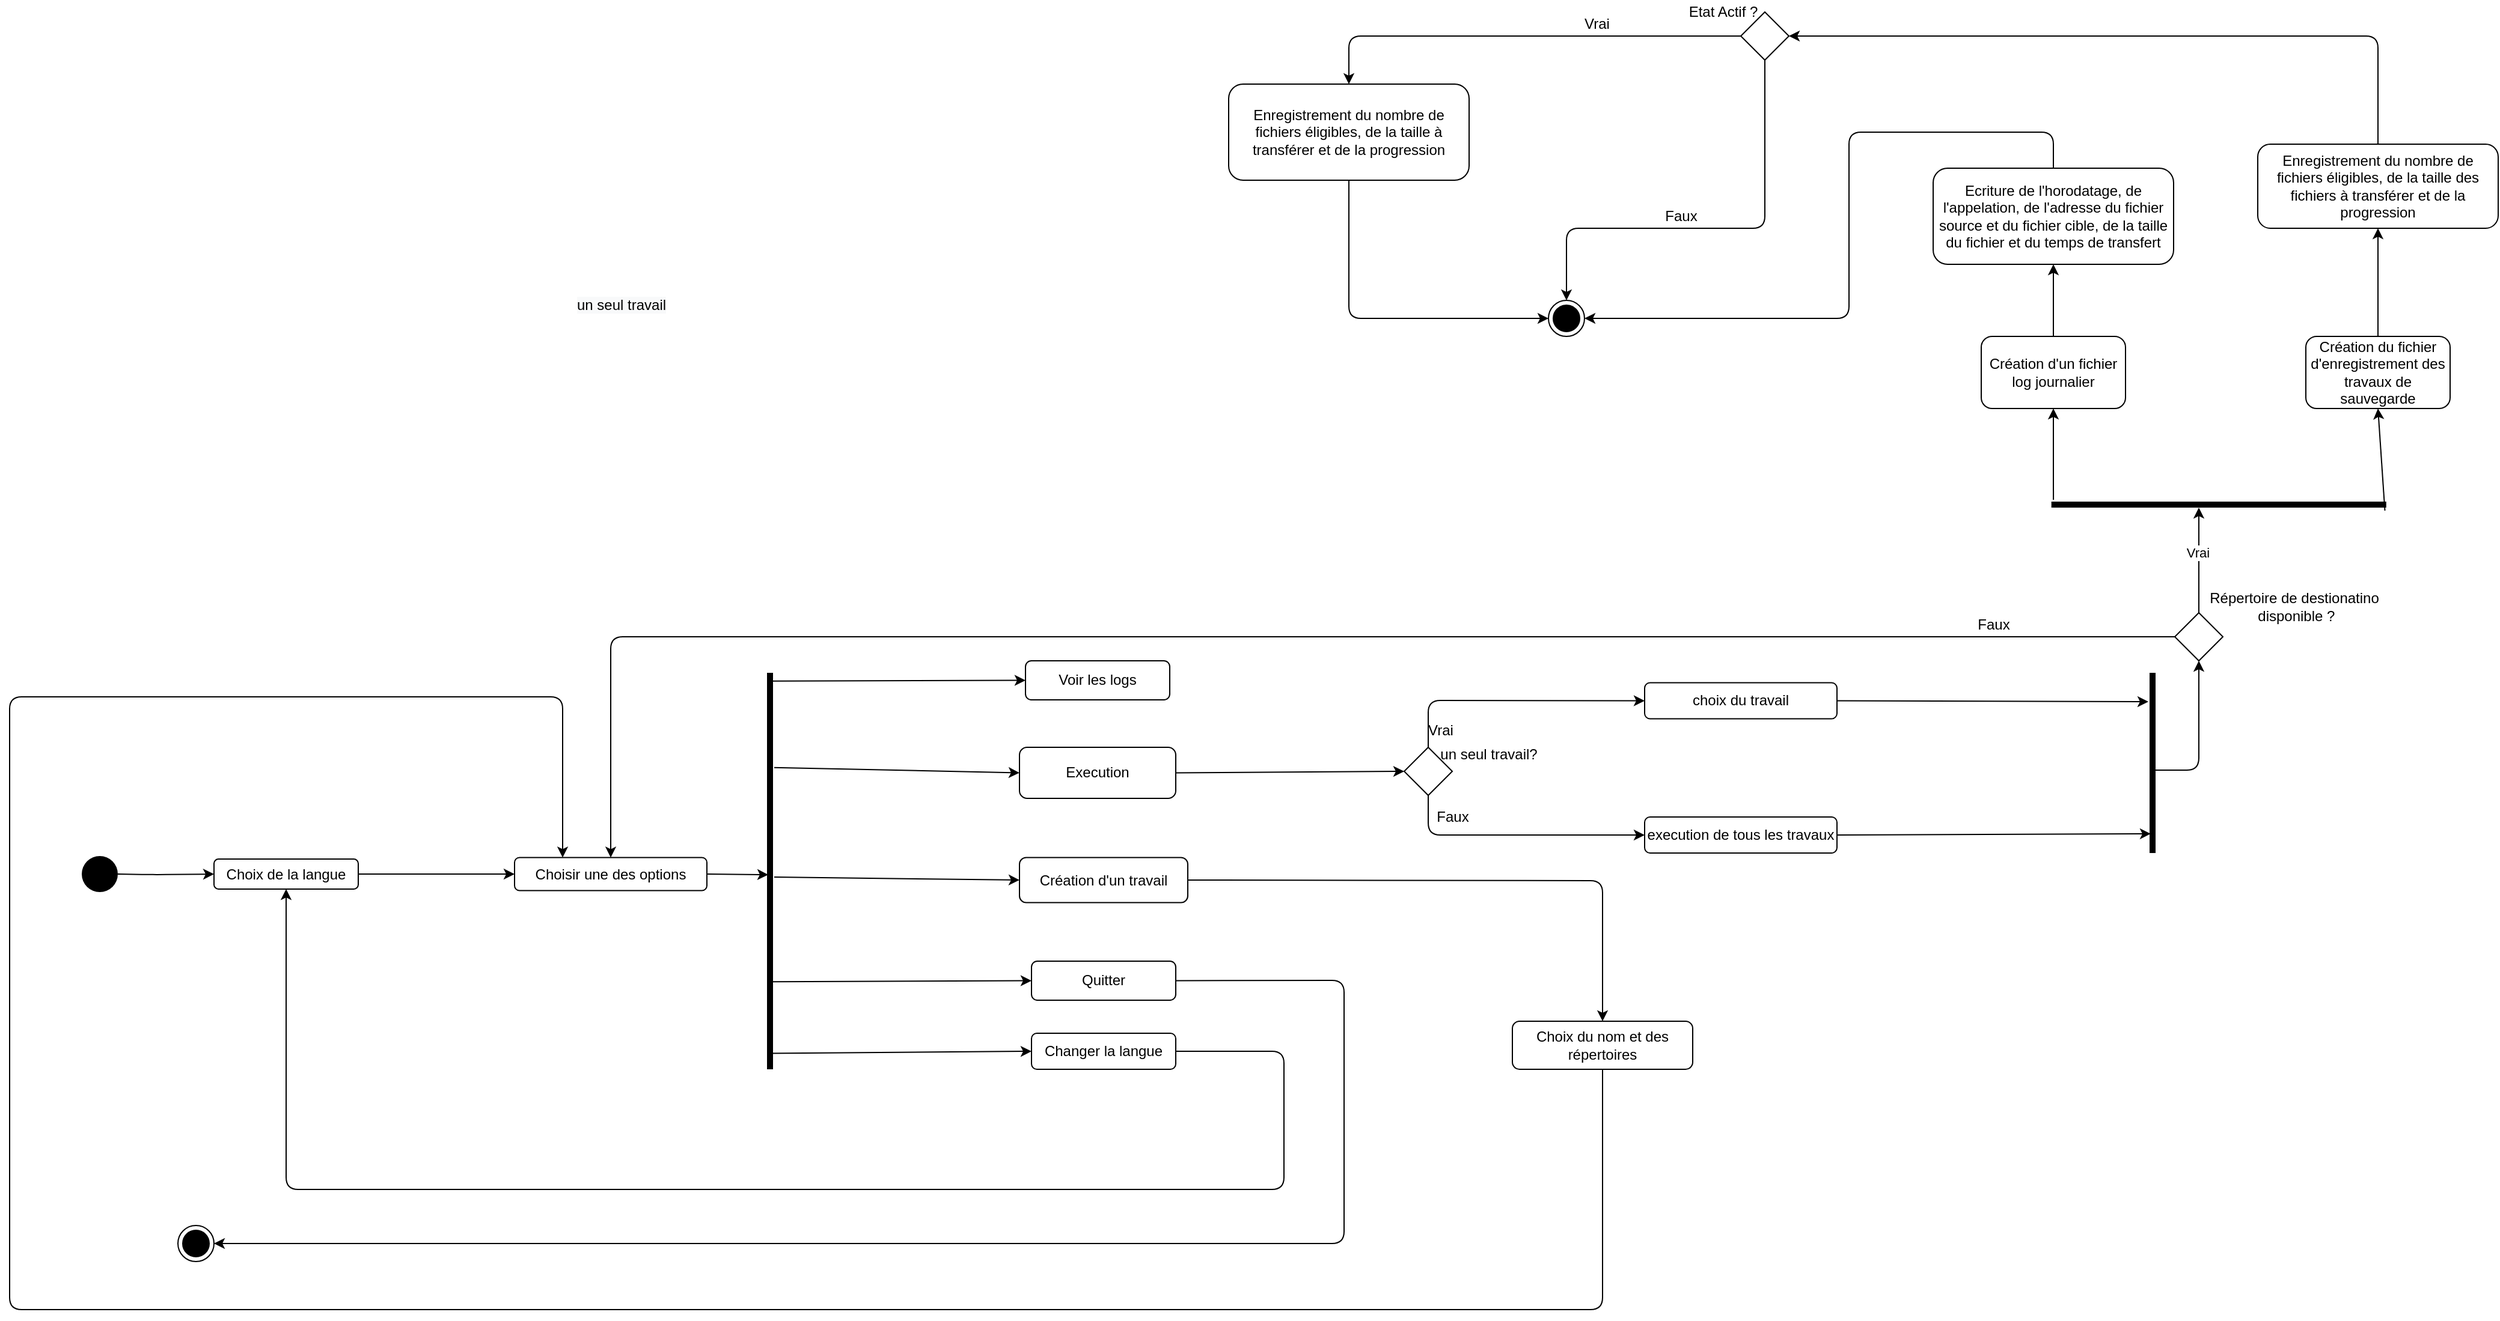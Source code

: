 <mxfile version="13.9.9" type="device"><diagram id="Pqqq1iRG-9QUSBHrZ13n" name="Page-1"><mxGraphModel dx="1527" dy="1974" grid="1" gridSize="10" guides="1" tooltips="1" connect="1" arrows="1" fold="1" page="1" pageScale="1" pageWidth="827" pageHeight="1169" math="0" shadow="0"><root><mxCell id="0"/><mxCell id="1" parent="0"/><mxCell id="pSCI7zslac95Q4Fa9Zxy-1" value="" style="ellipse;fillColor=#000000;strokeColor=none;" parent="1" vertex="1"><mxGeometry x="-540" y="632.5" width="30" height="30" as="geometry"/></mxCell><mxCell id="pSCI7zslac95Q4Fa9Zxy-2" value="" style="ellipse;html=1;shape=endState;fillColor=#000000;strokeColor=#000000;" parent="1" vertex="1"><mxGeometry x="680" y="170" width="30" height="30" as="geometry"/></mxCell><mxCell id="pSCI7zslac95Q4Fa9Zxy-4" value="Choix de la langue" style="rounded=1;whiteSpace=wrap;html=1;" parent="1" vertex="1"><mxGeometry x="-430" y="635" width="120" height="25" as="geometry"/></mxCell><mxCell id="pSCI7zslac95Q4Fa9Zxy-10" value="" style="endArrow=classic;html=1;exitX=1.2;exitY=0.239;exitDx=0;exitDy=0;exitPerimeter=0;entryX=0;entryY=0.5;entryDx=0;entryDy=0;" parent="1" source="2zeeoTgWEDxm7dNyPJ4--4" target="pSCI7zslac95Q4Fa9Zxy-12" edge="1"><mxGeometry width="50" height="50" relative="1" as="geometry"><mxPoint x="323" y="590" as="sourcePoint"/><mxPoint x="510" y="605" as="targetPoint"/></mxGeometry></mxCell><mxCell id="pSCI7zslac95Q4Fa9Zxy-11" value="" style="endArrow=classic;html=1;entryX=0;entryY=0.5;entryDx=0;entryDy=0;" parent="1" target="pSCI7zslac95Q4Fa9Zxy-14" edge="1"><mxGeometry width="50" height="50" relative="1" as="geometry"><mxPoint x="36" y="650" as="sourcePoint"/><mxPoint x="507" y="685" as="targetPoint"/></mxGeometry></mxCell><mxCell id="pSCI7zslac95Q4Fa9Zxy-12" value="Execution" style="rounded=1;whiteSpace=wrap;html=1;" parent="1" vertex="1"><mxGeometry x="240" y="542" width="130" height="42.5" as="geometry"/></mxCell><mxCell id="pSCI7zslac95Q4Fa9Zxy-14" value="Création d'un travail" style="rounded=1;whiteSpace=wrap;html=1;" parent="1" vertex="1"><mxGeometry x="240" y="633.75" width="140" height="37.5" as="geometry"/></mxCell><mxCell id="pSCI7zslac95Q4Fa9Zxy-15" value="Choix du nom et des répertoires" style="rounded=1;whiteSpace=wrap;html=1;" parent="1" vertex="1"><mxGeometry x="650" y="770" width="150" height="40" as="geometry"/></mxCell><mxCell id="pSCI7zslac95Q4Fa9Zxy-18" value="" style="html=1;points=[];perimeter=orthogonalPerimeter;fillColor=#000000;strokeColor=none;" parent="1" vertex="1"><mxGeometry x="1180" y="480" width="5" height="150" as="geometry"/></mxCell><mxCell id="pSCI7zslac95Q4Fa9Zxy-23" value="" style="rhombus;whiteSpace=wrap;html=1;" parent="1" vertex="1"><mxGeometry x="840" y="-70" width="40" height="40" as="geometry"/></mxCell><mxCell id="pSCI7zslac95Q4Fa9Zxy-25" value="Etat Actif ?" style="text;html=1;align=center;verticalAlign=middle;resizable=0;points=[];autosize=1;" parent="1" vertex="1"><mxGeometry x="790" y="-80" width="70" height="20" as="geometry"/></mxCell><mxCell id="pSCI7zslac95Q4Fa9Zxy-26" value="" style="endArrow=classic;html=1;exitX=0.5;exitY=1;exitDx=0;exitDy=0;entryX=0.5;entryY=0;entryDx=0;entryDy=0;" parent="1" source="pSCI7zslac95Q4Fa9Zxy-23" target="pSCI7zslac95Q4Fa9Zxy-2" edge="1"><mxGeometry width="50" height="50" relative="1" as="geometry"><mxPoint x="590" y="380" as="sourcePoint"/><mxPoint x="610" y="110" as="targetPoint"/><Array as="points"><mxPoint x="860" y="110"/><mxPoint x="695" y="110"/></Array></mxGeometry></mxCell><mxCell id="pSCI7zslac95Q4Fa9Zxy-28" value="Création du fichier d'enregistrement des travaux de sauvegarde" style="rounded=1;whiteSpace=wrap;html=1;" parent="1" vertex="1"><mxGeometry x="1310" y="200" width="120" height="60" as="geometry"/></mxCell><mxCell id="pSCI7zslac95Q4Fa9Zxy-32" value="Enregistrement du nombre de fichiers éligibles, de la taille des fichiers à transférer et de la progression" style="rounded=1;whiteSpace=wrap;html=1;" parent="1" vertex="1"><mxGeometry x="1270" y="40" width="200" height="70" as="geometry"/></mxCell><mxCell id="pSCI7zslac95Q4Fa9Zxy-35" value="Création d'un fichier log journalier" style="rounded=1;whiteSpace=wrap;html=1;" parent="1" vertex="1"><mxGeometry x="1040" y="200" width="120" height="60" as="geometry"/></mxCell><mxCell id="pSCI7zslac95Q4Fa9Zxy-37" value="Ecriture de l'horodatage, de l'appelation, de l'adresse du fichier source et du fichier cible, de la taille du fichier et du temps de transfert" style="rounded=1;whiteSpace=wrap;html=1;" parent="1" vertex="1"><mxGeometry x="1000" y="60" width="200" height="80" as="geometry"/></mxCell><mxCell id="rXF3hH0OfseFt2itm7GK-2" value="" style="rhombus;whiteSpace=wrap;html=1;" parent="1" vertex="1"><mxGeometry x="1201" y="430" width="40" height="40" as="geometry"/></mxCell><mxCell id="rXF3hH0OfseFt2itm7GK-3" value="Répertoire de destionatino&lt;br&gt;&amp;nbsp;disponible ?" style="text;html=1;align=center;verticalAlign=middle;resizable=0;points=[];autosize=1;" parent="1" vertex="1"><mxGeometry x="1220" y="410" width="160" height="30" as="geometry"/></mxCell><mxCell id="rXF3hH0OfseFt2itm7GK-4" value="" style="endArrow=classic;html=1;exitX=0.5;exitY=0;exitDx=0;exitDy=0;" parent="1" source="rXF3hH0OfseFt2itm7GK-2" target="Z3g2OC04NOFplPZjzpFf-6" edge="1"><mxGeometry width="50" height="50" relative="1" as="geometry"><mxPoint x="1090" y="380" as="sourcePoint"/><mxPoint x="1221" y="330" as="targetPoint"/><Array as="points"><mxPoint x="1221" y="380"/></Array></mxGeometry></mxCell><mxCell id="rXF3hH0OfseFt2itm7GK-5" value="Vrai&lt;br&gt;" style="edgeLabel;html=1;align=center;verticalAlign=middle;resizable=0;points=[];" parent="rXF3hH0OfseFt2itm7GK-4" vertex="1" connectable="0"><mxGeometry x="-0.096" y="1" relative="1" as="geometry"><mxPoint y="-11" as="offset"/></mxGeometry></mxCell><mxCell id="rXF3hH0OfseFt2itm7GK-6" value="" style="endArrow=classic;html=1;entryX=0.5;entryY=0;entryDx=0;entryDy=0;exitX=0;exitY=0.5;exitDx=0;exitDy=0;" parent="1" source="rXF3hH0OfseFt2itm7GK-2" target="2zeeoTgWEDxm7dNyPJ4--5" edge="1"><mxGeometry width="50" height="50" relative="1" as="geometry"><mxPoint x="1100" y="450" as="sourcePoint"/><mxPoint x="1090" y="270" as="targetPoint"/><Array as="points"><mxPoint x="960" y="450"/><mxPoint x="-100" y="450"/></Array></mxGeometry></mxCell><mxCell id="rXF3hH0OfseFt2itm7GK-8" value="Faux" style="text;html=1;align=center;verticalAlign=middle;resizable=0;points=[];autosize=1;" parent="1" vertex="1"><mxGeometry x="1030" y="430" width="40" height="20" as="geometry"/></mxCell><mxCell id="2zeeoTgWEDxm7dNyPJ4--2" value="" style="endArrow=classic;html=1;exitX=1;exitY=0.5;exitDx=0;exitDy=0;entryX=0;entryY=0.5;entryDx=0;entryDy=0;" parent="1" source="pSCI7zslac95Q4Fa9Zxy-1" target="pSCI7zslac95Q4Fa9Zxy-4" edge="1"><mxGeometry width="50" height="50" relative="1" as="geometry"><mxPoint x="-330" y="570" as="sourcePoint"/><mxPoint x="-280" y="520" as="targetPoint"/><Array as="points"><mxPoint x="-480" y="648"/></Array></mxGeometry></mxCell><mxCell id="2zeeoTgWEDxm7dNyPJ4--4" value="" style="html=1;points=[];perimeter=orthogonalPerimeter;fillColor=#000000;strokeColor=none;" parent="1" vertex="1"><mxGeometry x="30" y="480" width="5" height="330" as="geometry"/></mxCell><mxCell id="2zeeoTgWEDxm7dNyPJ4--5" value="Choisir une des options" style="rounded=1;whiteSpace=wrap;html=1;" parent="1" vertex="1"><mxGeometry x="-180" y="633.75" width="160" height="27.5" as="geometry"/></mxCell><mxCell id="2zeeoTgWEDxm7dNyPJ4--6" value="" style="endArrow=classic;html=1;exitX=1;exitY=0.5;exitDx=0;exitDy=0;entryX=0;entryY=0.5;entryDx=0;entryDy=0;" parent="1" source="pSCI7zslac95Q4Fa9Zxy-4" target="2zeeoTgWEDxm7dNyPJ4--5" edge="1"><mxGeometry width="50" height="50" relative="1" as="geometry"><mxPoint x="-550" y="657.5" as="sourcePoint"/><mxPoint x="-420" y="657.5" as="targetPoint"/><Array as="points"/></mxGeometry></mxCell><mxCell id="2zeeoTgWEDxm7dNyPJ4--9" value="" style="endArrow=classic;html=1;exitX=1;exitY=0.5;exitDx=0;exitDy=0;" parent="1" source="2zeeoTgWEDxm7dNyPJ4--5" edge="1"><mxGeometry width="50" height="50" relative="1" as="geometry"><mxPoint x="-300" y="657.5" as="sourcePoint"/><mxPoint x="31" y="648" as="targetPoint"/><Array as="points"/></mxGeometry></mxCell><mxCell id="2zeeoTgWEDxm7dNyPJ4--10" value="Changer la langue" style="rounded=1;whiteSpace=wrap;html=1;" parent="1" vertex="1"><mxGeometry x="250" y="780" width="120" height="30" as="geometry"/></mxCell><mxCell id="2zeeoTgWEDxm7dNyPJ4--11" value="" style="endArrow=classic;html=1;entryX=0;entryY=0.5;entryDx=0;entryDy=0;exitX=0;exitY=0.96;exitDx=0;exitDy=0;exitPerimeter=0;" parent="1" source="2zeeoTgWEDxm7dNyPJ4--4" target="2zeeoTgWEDxm7dNyPJ4--10" edge="1"><mxGeometry width="50" height="50" relative="1" as="geometry"><mxPoint x="36" y="759.5" as="sourcePoint"/><mxPoint x="260" y="759.5" as="targetPoint"/></mxGeometry></mxCell><mxCell id="2zeeoTgWEDxm7dNyPJ4--12" value="" style="ellipse;html=1;shape=endState;fillColor=#000000;strokeColor=#000000;" parent="1" vertex="1"><mxGeometry x="-460" y="940" width="30" height="30" as="geometry"/></mxCell><mxCell id="2zeeoTgWEDxm7dNyPJ4--14" value="Voir les logs" style="rounded=1;whiteSpace=wrap;html=1;" parent="1" vertex="1"><mxGeometry x="245" y="470" width="120" height="32.5" as="geometry"/></mxCell><mxCell id="2zeeoTgWEDxm7dNyPJ4--15" value="" style="endArrow=classic;html=1;exitX=0.8;exitY=0.021;exitDx=0;exitDy=0;exitPerimeter=0;entryX=0;entryY=0.5;entryDx=0;entryDy=0;" parent="1" source="2zeeoTgWEDxm7dNyPJ4--4" target="2zeeoTgWEDxm7dNyPJ4--14" edge="1"><mxGeometry width="50" height="50" relative="1" as="geometry"><mxPoint x="60" y="480" as="sourcePoint"/><mxPoint x="250" y="506" as="targetPoint"/></mxGeometry></mxCell><mxCell id="2zeeoTgWEDxm7dNyPJ4--16" value="Quitter" style="rounded=1;whiteSpace=wrap;html=1;" parent="1" vertex="1"><mxGeometry x="250" y="720" width="120" height="32.5" as="geometry"/></mxCell><mxCell id="2zeeoTgWEDxm7dNyPJ4--17" value="" style="endArrow=classic;html=1;entryX=0;entryY=0.5;entryDx=0;entryDy=0;exitX=1;exitY=0.779;exitDx=0;exitDy=0;exitPerimeter=0;" parent="1" source="2zeeoTgWEDxm7dNyPJ4--4" target="2zeeoTgWEDxm7dNyPJ4--16" edge="1"><mxGeometry width="50" height="50" relative="1" as="geometry"><mxPoint x="46" y="660" as="sourcePoint"/><mxPoint x="245" y="668.75" as="targetPoint"/></mxGeometry></mxCell><mxCell id="ECWKXX1cyewEBqcnCBlq-1" value="" style="endArrow=classic;html=1;exitX=1;exitY=0.5;exitDx=0;exitDy=0;entryX=0.5;entryY=0;entryDx=0;entryDy=0;" parent="1" source="pSCI7zslac95Q4Fa9Zxy-14" target="pSCI7zslac95Q4Fa9Zxy-15" edge="1"><mxGeometry width="50" height="50" relative="1" as="geometry"><mxPoint x="510" y="730" as="sourcePoint"/><mxPoint x="560" y="680" as="targetPoint"/><Array as="points"><mxPoint x="725" y="653"/></Array></mxGeometry></mxCell><mxCell id="ECWKXX1cyewEBqcnCBlq-2" value="" style="endArrow=classic;html=1;exitX=1;exitY=0.5;exitDx=0;exitDy=0;entryX=0;entryY=0.5;entryDx=0;entryDy=0;" parent="1" source="pSCI7zslac95Q4Fa9Zxy-12" target="Z3g2OC04NOFplPZjzpFf-1" edge="1"><mxGeometry width="50" height="50" relative="1" as="geometry"><mxPoint x="550" y="600" as="sourcePoint"/><mxPoint x="520" y="564" as="targetPoint"/></mxGeometry></mxCell><mxCell id="ECWKXX1cyewEBqcnCBlq-5" value="execution de tous les travaux" style="rounded=1;whiteSpace=wrap;html=1;" parent="1" vertex="1"><mxGeometry x="760" y="600" width="160" height="30" as="geometry"/></mxCell><mxCell id="ECWKXX1cyewEBqcnCBlq-6" value="choix du travail" style="rounded=1;whiteSpace=wrap;html=1;" parent="1" vertex="1"><mxGeometry x="760" y="488.25" width="160" height="30" as="geometry"/></mxCell><mxCell id="ECWKXX1cyewEBqcnCBlq-8" value="" style="endArrow=classic;html=1;entryX=0;entryY=0.5;entryDx=0;entryDy=0;exitX=0.5;exitY=1;exitDx=0;exitDy=0;" parent="1" source="Z3g2OC04NOFplPZjzpFf-1" target="ECWKXX1cyewEBqcnCBlq-5" edge="1"><mxGeometry width="50" height="50" relative="1" as="geometry"><mxPoint x="580" y="615" as="sourcePoint"/><mxPoint x="740" y="530" as="targetPoint"/><Array as="points"><mxPoint x="580" y="615"/></Array></mxGeometry></mxCell><mxCell id="ECWKXX1cyewEBqcnCBlq-9" value="" style="endArrow=classic;html=1;exitX=0.5;exitY=0;exitDx=0;exitDy=0;entryX=0;entryY=0.5;entryDx=0;entryDy=0;" parent="1" source="Z3g2OC04NOFplPZjzpFf-1" target="ECWKXX1cyewEBqcnCBlq-6" edge="1"><mxGeometry width="50" height="50" relative="1" as="geometry"><mxPoint x="880" y="503.25" as="sourcePoint"/><mxPoint x="750" y="540" as="targetPoint"/><Array as="points"><mxPoint x="580" y="503"/></Array></mxGeometry></mxCell><mxCell id="ECWKXX1cyewEBqcnCBlq-10" value="" style="endArrow=classic;html=1;exitX=1;exitY=0.5;exitDx=0;exitDy=0;entryX=-0.2;entryY=0.16;entryDx=0;entryDy=0;entryPerimeter=0;" parent="1" source="ECWKXX1cyewEBqcnCBlq-6" target="pSCI7zslac95Q4Fa9Zxy-18" edge="1"><mxGeometry width="50" height="50" relative="1" as="geometry"><mxPoint x="890" y="513.25" as="sourcePoint"/><mxPoint x="960" y="513.25" as="targetPoint"/></mxGeometry></mxCell><mxCell id="ECWKXX1cyewEBqcnCBlq-11" value="" style="endArrow=classic;html=1;exitX=1;exitY=0.5;exitDx=0;exitDy=0;entryX=0.2;entryY=0.893;entryDx=0;entryDy=0;entryPerimeter=0;" parent="1" source="ECWKXX1cyewEBqcnCBlq-5" target="pSCI7zslac95Q4Fa9Zxy-18" edge="1"><mxGeometry width="50" height="50" relative="1" as="geometry"><mxPoint x="900" y="523.25" as="sourcePoint"/><mxPoint x="970" y="523.25" as="targetPoint"/></mxGeometry></mxCell><mxCell id="ECWKXX1cyewEBqcnCBlq-13" value="" style="endArrow=classic;html=1;exitX=0.2;exitY=0.54;exitDx=0;exitDy=0;exitPerimeter=0;entryX=0.5;entryY=1;entryDx=0;entryDy=0;" parent="1" source="pSCI7zslac95Q4Fa9Zxy-18" target="rXF3hH0OfseFt2itm7GK-2" edge="1"><mxGeometry width="50" height="50" relative="1" as="geometry"><mxPoint x="1290" y="580" as="sourcePoint"/><mxPoint x="1340" y="530" as="targetPoint"/><Array as="points"><mxPoint x="1221" y="561"/></Array></mxGeometry></mxCell><mxCell id="ECWKXX1cyewEBqcnCBlq-14" value="" style="endArrow=classic;html=1;exitX=1;exitY=0.5;exitDx=0;exitDy=0;entryX=0.5;entryY=1;entryDx=0;entryDy=0;" parent="1" source="2zeeoTgWEDxm7dNyPJ4--10" target="pSCI7zslac95Q4Fa9Zxy-4" edge="1"><mxGeometry width="50" height="50" relative="1" as="geometry"><mxPoint x="290" y="920" as="sourcePoint"/><mxPoint x="340" y="870" as="targetPoint"/><Array as="points"><mxPoint x="460" y="795"/><mxPoint x="460" y="910"/><mxPoint x="-370" y="910"/></Array></mxGeometry></mxCell><mxCell id="ECWKXX1cyewEBqcnCBlq-16" value="" style="endArrow=classic;html=1;exitX=1;exitY=0.5;exitDx=0;exitDy=0;entryX=1;entryY=0.5;entryDx=0;entryDy=0;" parent="1" source="2zeeoTgWEDxm7dNyPJ4--16" target="2zeeoTgWEDxm7dNyPJ4--12" edge="1"><mxGeometry width="50" height="50" relative="1" as="geometry"><mxPoint x="380" y="805" as="sourcePoint"/><mxPoint x="-360" y="670" as="targetPoint"/><Array as="points"><mxPoint x="510" y="736"/><mxPoint x="510" y="920"/><mxPoint x="510" y="955"/></Array></mxGeometry></mxCell><mxCell id="ECWKXX1cyewEBqcnCBlq-17" value="" style="endArrow=classic;html=1;exitX=0.5;exitY=1;exitDx=0;exitDy=0;entryX=0.25;entryY=0;entryDx=0;entryDy=0;" parent="1" source="pSCI7zslac95Q4Fa9Zxy-15" target="2zeeoTgWEDxm7dNyPJ4--5" edge="1"><mxGeometry width="50" height="50" relative="1" as="geometry"><mxPoint x="90" y="770" as="sourcePoint"/><mxPoint x="140" y="720" as="targetPoint"/><Array as="points"><mxPoint x="725" y="1010"/><mxPoint x="-600" y="1010"/><mxPoint x="-600" y="500"/><mxPoint x="-140" y="500"/></Array></mxGeometry></mxCell><mxCell id="Z3g2OC04NOFplPZjzpFf-1" value="" style="rhombus;whiteSpace=wrap;html=1;" parent="1" vertex="1"><mxGeometry x="560" y="542" width="40" height="40" as="geometry"/></mxCell><mxCell id="Z3g2OC04NOFplPZjzpFf-2" value="&lt;span style=&quot;color: rgb(0, 0, 0); font-family: helvetica; font-size: 12px; font-style: normal; font-weight: 400; letter-spacing: normal; text-align: center; text-indent: 0px; text-transform: none; word-spacing: 0px; background-color: rgb(248, 249, 250); display: inline; float: none;&quot;&gt;un seul travail&lt;/span&gt;" style="text;whiteSpace=wrap;html=1;" parent="1" vertex="1"><mxGeometry x="-130" y="160" width="100" height="30" as="geometry"/></mxCell><mxCell id="Z3g2OC04NOFplPZjzpFf-3" value="&lt;span&gt;un seul travail?&lt;/span&gt;" style="text;html=1;align=center;verticalAlign=middle;resizable=0;points=[];autosize=1;" parent="1" vertex="1"><mxGeometry x="580" y="538.25" width="100" height="20" as="geometry"/></mxCell><mxCell id="Z3g2OC04NOFplPZjzpFf-4" value="Vrai" style="text;html=1;align=center;verticalAlign=middle;resizable=0;points=[];autosize=1;" parent="1" vertex="1"><mxGeometry x="570" y="518.25" width="40" height="20" as="geometry"/></mxCell><mxCell id="Z3g2OC04NOFplPZjzpFf-5" value="Faux" style="text;html=1;align=center;verticalAlign=middle;resizable=0;points=[];autosize=1;" parent="1" vertex="1"><mxGeometry x="580" y="590" width="40" height="20" as="geometry"/></mxCell><mxCell id="Z3g2OC04NOFplPZjzpFf-6" value="" style="html=1;points=[];perimeter=orthogonalPerimeter;fillColor=#000000;strokeColor=none;rotation=90;" parent="1" vertex="1"><mxGeometry x="1235.11" y="200.74" width="5" height="278.52" as="geometry"/></mxCell><mxCell id="Z3g2OC04NOFplPZjzpFf-7" value="" style="endArrow=classic;html=1;entryX=0.5;entryY=1;entryDx=0;entryDy=0;exitX=-0.301;exitY=0.994;exitDx=0;exitDy=0;exitPerimeter=0;" parent="1" source="Z3g2OC04NOFplPZjzpFf-6" target="pSCI7zslac95Q4Fa9Zxy-35" edge="1"><mxGeometry width="50" height="50" relative="1" as="geometry"><mxPoint x="1059" y="344" as="sourcePoint"/><mxPoint x="1281" y="164.5" as="targetPoint"/><Array as="points"/></mxGeometry></mxCell><mxCell id="Z3g2OC04NOFplPZjzpFf-9" value="" style="endArrow=classic;html=1;entryX=0.5;entryY=1;entryDx=0;entryDy=0;exitX=0.5;exitY=0;exitDx=0;exitDy=0;" parent="1" source="pSCI7zslac95Q4Fa9Zxy-35" target="pSCI7zslac95Q4Fa9Zxy-37" edge="1"><mxGeometry width="50" height="50" relative="1" as="geometry"><mxPoint x="1186.025" y="190" as="sourcePoint"/><mxPoint x="1186" y="110" as="targetPoint"/><Array as="points"/></mxGeometry></mxCell><mxCell id="Z3g2OC04NOFplPZjzpFf-10" value="" style="endArrow=classic;html=1;entryX=0.5;entryY=1;entryDx=0;entryDy=0;exitX=1.5;exitY=0.004;exitDx=0;exitDy=0;exitPerimeter=0;" parent="1" source="Z3g2OC04NOFplPZjzpFf-6" target="pSCI7zslac95Q4Fa9Zxy-28" edge="1"><mxGeometry width="50" height="50" relative="1" as="geometry"><mxPoint x="1370" y="336" as="sourcePoint"/><mxPoint x="1381.63" y="230" as="targetPoint"/><Array as="points"/></mxGeometry></mxCell><mxCell id="Z3g2OC04NOFplPZjzpFf-11" value="" style="endArrow=classic;html=1;exitX=0.5;exitY=0;exitDx=0;exitDy=0;entryX=0.5;entryY=1;entryDx=0;entryDy=0;" parent="1" source="pSCI7zslac95Q4Fa9Zxy-28" target="pSCI7zslac95Q4Fa9Zxy-32" edge="1"><mxGeometry width="50" height="50" relative="1" as="geometry"><mxPoint x="1220" y="280" as="sourcePoint"/><mxPoint x="1270" y="230" as="targetPoint"/></mxGeometry></mxCell><mxCell id="Z3g2OC04NOFplPZjzpFf-13" value="" style="endArrow=classic;html=1;exitX=0.5;exitY=0;exitDx=0;exitDy=0;entryX=1;entryY=0.5;entryDx=0;entryDy=0;" parent="1" source="pSCI7zslac95Q4Fa9Zxy-32" target="pSCI7zslac95Q4Fa9Zxy-23" edge="1"><mxGeometry width="50" height="50" relative="1" as="geometry"><mxPoint x="860" y="-5" as="sourcePoint"/><mxPoint x="860" y="-95" as="targetPoint"/><Array as="points"><mxPoint x="1370" y="-50"/></Array></mxGeometry></mxCell><mxCell id="Z3g2OC04NOFplPZjzpFf-14" value="" style="endArrow=classic;html=1;exitX=0;exitY=0.5;exitDx=0;exitDy=0;entryX=0.5;entryY=0;entryDx=0;entryDy=0;" parent="1" source="pSCI7zslac95Q4Fa9Zxy-23" target="Z3g2OC04NOFplPZjzpFf-15" edge="1"><mxGeometry width="50" height="50" relative="1" as="geometry"><mxPoint x="590" y="30" as="sourcePoint"/><mxPoint x="590" y="30" as="targetPoint"/><Array as="points"><mxPoint x="514" y="-50"/></Array></mxGeometry></mxCell><mxCell id="Z3g2OC04NOFplPZjzpFf-15" value="Enregistrement du nombre de fichiers éligibles, de la taille à transférer et de la progression" style="rounded=1;whiteSpace=wrap;html=1;" parent="1" vertex="1"><mxGeometry x="414" y="-10" width="200" height="80" as="geometry"/></mxCell><mxCell id="Z3g2OC04NOFplPZjzpFf-18" value="Vrai" style="text;html=1;align=center;verticalAlign=middle;resizable=0;points=[];autosize=1;" parent="1" vertex="1"><mxGeometry x="700" y="-70" width="40" height="20" as="geometry"/></mxCell><mxCell id="Z3g2OC04NOFplPZjzpFf-19" value="Faux" style="text;html=1;align=center;verticalAlign=middle;resizable=0;points=[];autosize=1;" parent="1" vertex="1"><mxGeometry x="770" y="90" width="40" height="20" as="geometry"/></mxCell><mxCell id="Z3g2OC04NOFplPZjzpFf-20" value="" style="endArrow=classic;html=1;entryX=1;entryY=0.5;entryDx=0;entryDy=0;exitX=0.5;exitY=0;exitDx=0;exitDy=0;" parent="1" source="pSCI7zslac95Q4Fa9Zxy-37" target="pSCI7zslac95Q4Fa9Zxy-2" edge="1"><mxGeometry width="50" height="50" relative="1" as="geometry"><mxPoint x="830" y="215" as="sourcePoint"/><mxPoint x="830" y="155" as="targetPoint"/><Array as="points"><mxPoint x="1100" y="30"/><mxPoint x="930" y="30"/><mxPoint x="930" y="185"/></Array></mxGeometry></mxCell><mxCell id="Z3g2OC04NOFplPZjzpFf-21" value="" style="endArrow=classic;html=1;entryX=0;entryY=0.5;entryDx=0;entryDy=0;exitX=0.5;exitY=1;exitDx=0;exitDy=0;" parent="1" source="Z3g2OC04NOFplPZjzpFf-15" target="pSCI7zslac95Q4Fa9Zxy-2" edge="1"><mxGeometry width="50" height="50" relative="1" as="geometry"><mxPoint x="660" y="280" as="sourcePoint"/><mxPoint x="270" y="405" as="targetPoint"/><Array as="points"><mxPoint x="514" y="185"/></Array></mxGeometry></mxCell></root></mxGraphModel></diagram></mxfile>
